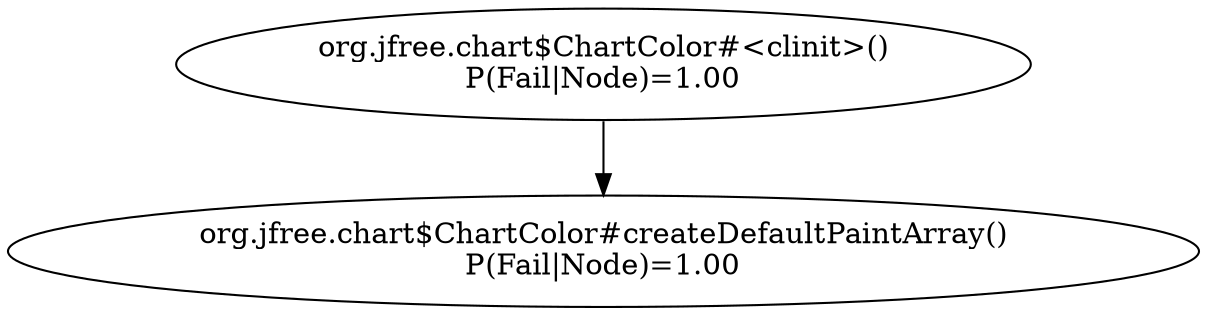 digraph G {
  "org.jfree.chart$ChartColor#<clinit>()" [label="org.jfree.chart$ChartColor#<clinit>()\nP(Fail|Node)=1.00"];
  "org.jfree.chart$ChartColor#createDefaultPaintArray()" [label="org.jfree.chart$ChartColor#createDefaultPaintArray()\nP(Fail|Node)=1.00"];
  "org.jfree.chart$ChartColor#<clinit>()" -> "org.jfree.chart$ChartColor#createDefaultPaintArray()";
}
